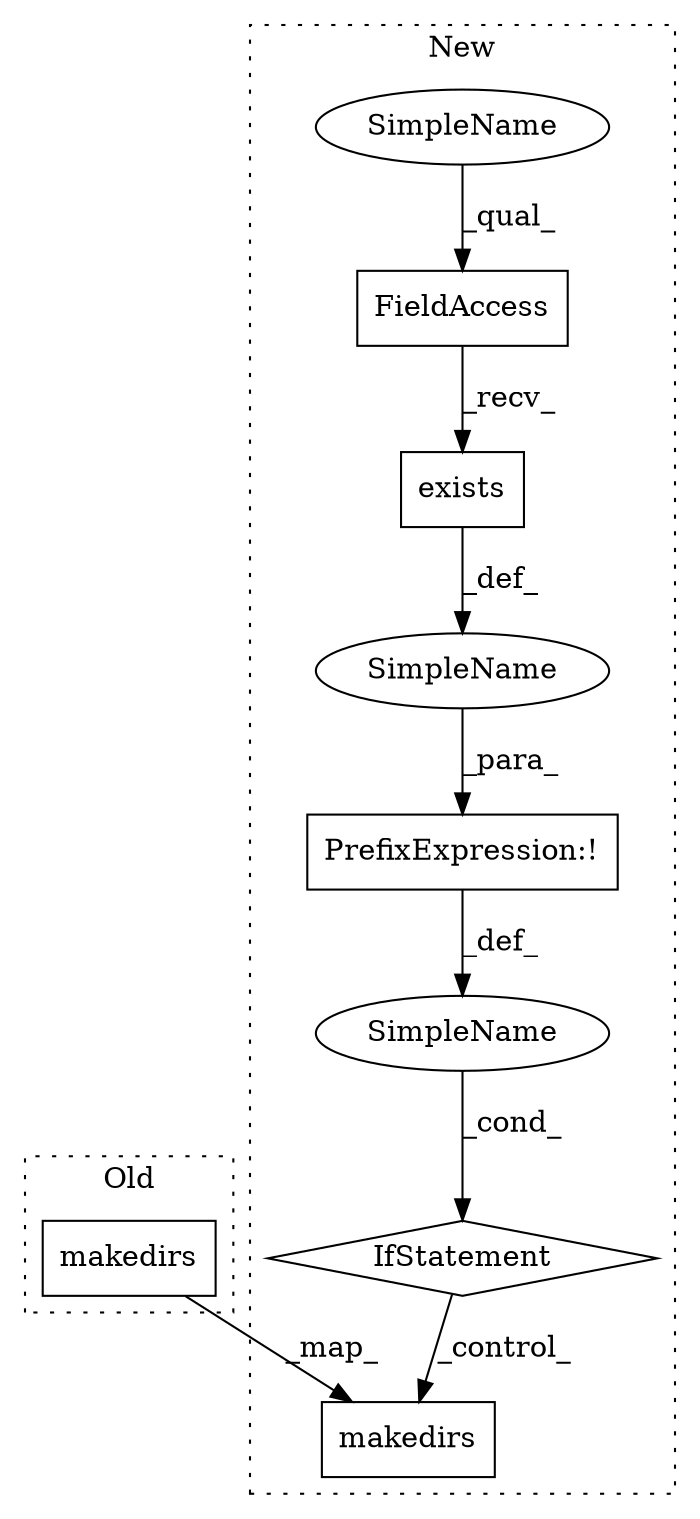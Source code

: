 digraph G {
subgraph cluster0 {
1 [label="makedirs" a="32" s="1350,1373" l="9,1" shape="box"];
label = "Old";
style="dotted";
}
subgraph cluster1 {
2 [label="makedirs" a="32" s="1395,1418" l="9,1" shape="box"];
3 [label="SimpleName" a="42" s="" l="" shape="ellipse"];
4 [label="IfStatement" a="25" s="1347,1382" l="4,2" shape="diamond"];
5 [label="PrefixExpression:!" a="38" s="1351" l="1" shape="box"];
6 [label="SimpleName" a="42" s="" l="" shape="ellipse"];
7 [label="exists" a="32" s="1360,1381" l="7,1" shape="box"];
8 [label="FieldAccess" a="22" s="1352" l="7" shape="box"];
9 [label="SimpleName" a="42" s="1352" l="2" shape="ellipse"];
label = "New";
style="dotted";
}
1 -> 2 [label="_map_"];
3 -> 4 [label="_cond_"];
4 -> 2 [label="_control_"];
5 -> 3 [label="_def_"];
6 -> 5 [label="_para_"];
7 -> 6 [label="_def_"];
8 -> 7 [label="_recv_"];
9 -> 8 [label="_qual_"];
}